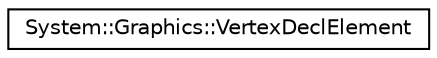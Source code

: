 digraph G
{
  edge [fontname="Helvetica",fontsize="10",labelfontname="Helvetica",labelfontsize="10"];
  node [fontname="Helvetica",fontsize="10",shape=record];
  rankdir="LR";
  Node1 [label="System::Graphics::VertexDeclElement",height=0.2,width=0.4,color="black", fillcolor="white", style="filled",URL="$struct_system_1_1_graphics_1_1_vertex_decl_element.html"];
}

